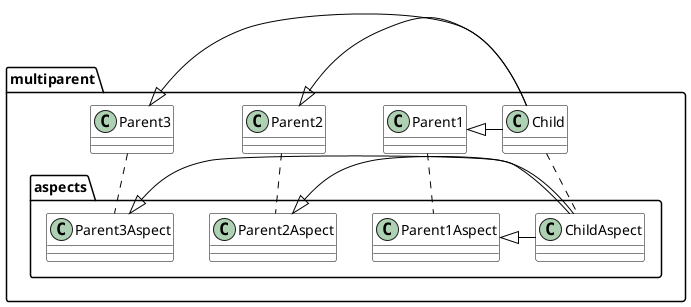 @startuml

skinparam class {
	BackgroundColor White
	ArrowColor Black
	BorderColor Black
}

package multiparent {
class Parent1 {
}

class Parent2 {
}

class Parent3{
}

class Child{
}

Parent1 <|- Child
Parent2 <|- Child
Parent3 <|- Child

}

package multiparent.aspects {
class Parent1Aspect {
}

class Parent2Aspect {
}

class Parent3Aspect{
}

class ChildAspect{
}

Parent1Aspect <|- ChildAspect
Parent2Aspect <|- ChildAspect
Parent3Aspect <|- ChildAspect

}

Parent1 .. Parent1Aspect
Parent2 .. Parent2Aspect
Parent3 .. Parent3Aspect
Child .. ChildAspect

@enduml
